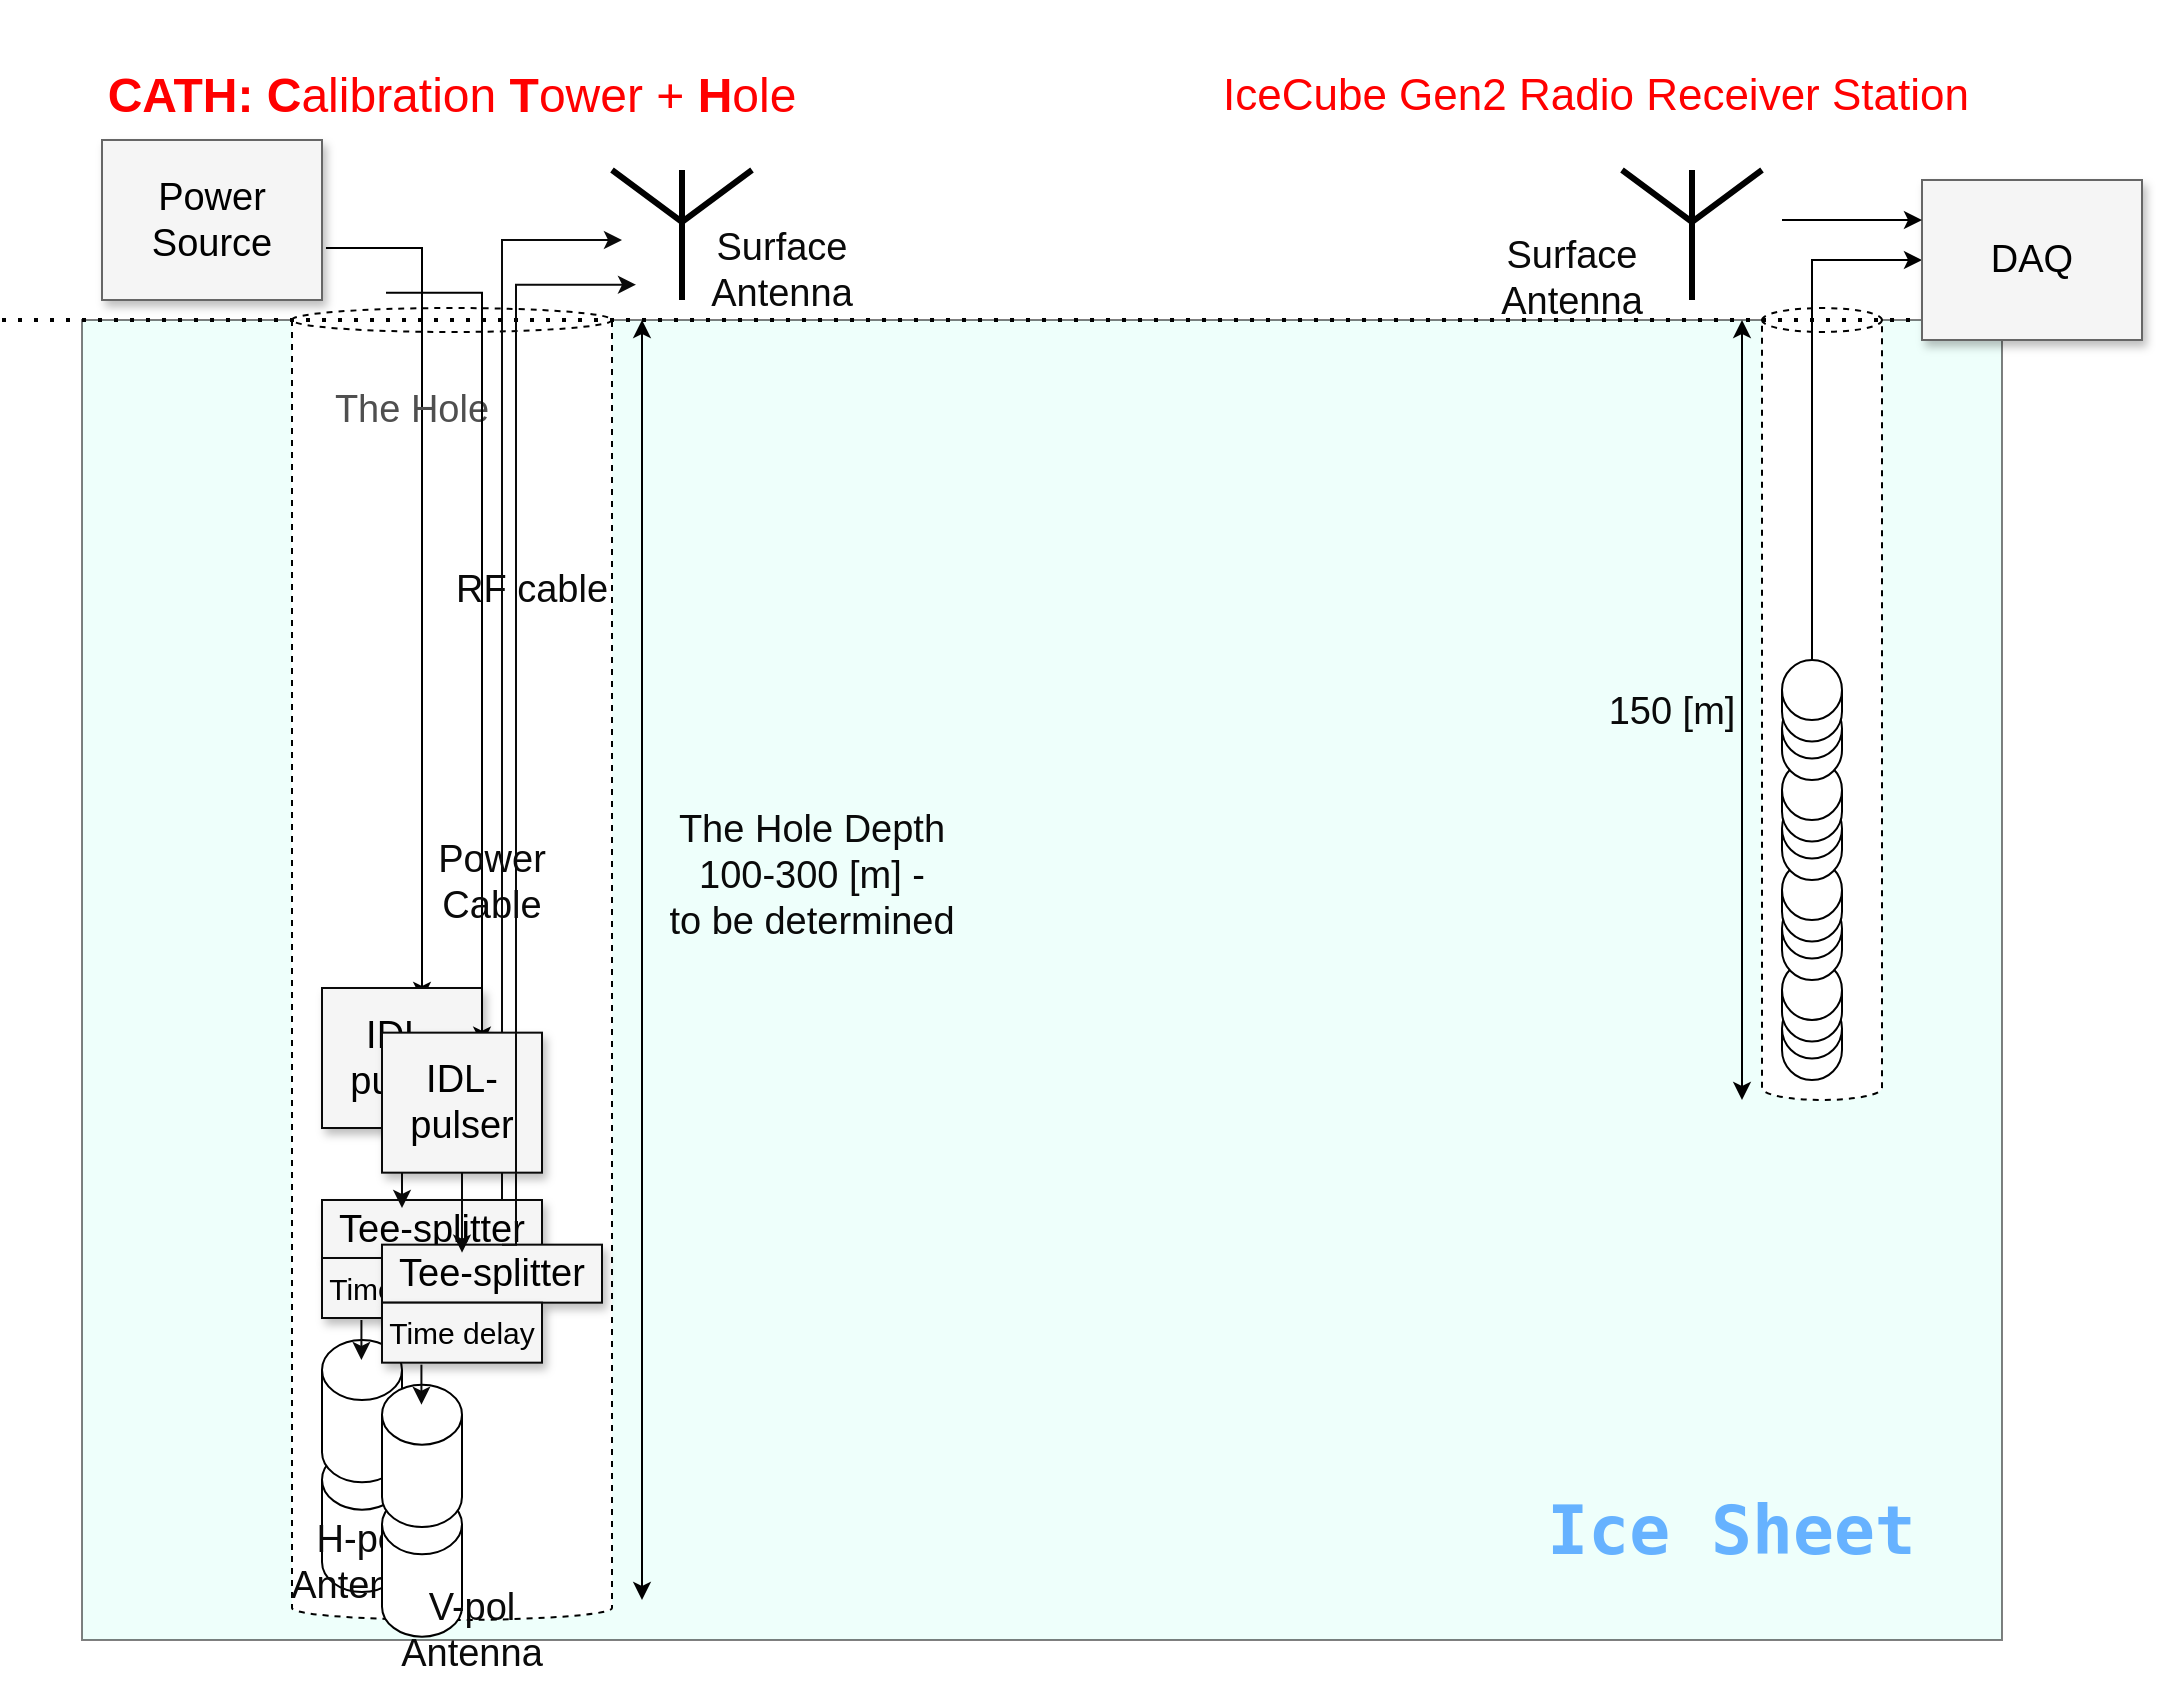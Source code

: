 <mxfile version="21.3.8" type="github">
  <diagram name="Page-1" id="90a13364-a465-7bf4-72fc-28e22215d7a0">
    <mxGraphModel dx="1468" dy="988" grid="1" gridSize="10" guides="1" tooltips="1" connect="1" arrows="1" fold="1" page="1" pageScale="1.5" pageWidth="1169" pageHeight="826" background="none" math="0" shadow="0">
      <root>
        <mxCell id="0" style=";html=1;" />
        <mxCell id="1" style=";html=1;" parent="0" />
        <mxCell id="r9dUmVedtfp5cOGke26F-2" value="" style="rounded=0;whiteSpace=wrap;html=1;fillColor=#DEFFF7;opacity=50;movable=0;resizable=0;rotatable=0;deletable=0;editable=0;locked=1;connectable=0;" parent="1" vertex="1">
          <mxGeometry x="120" y="200" width="960" height="660" as="geometry" />
        </mxCell>
        <mxCell id="YzKj1ZApkS9-Ht2kz3JE-1" value="" style="shape=cylinder3;whiteSpace=wrap;html=1;boundedLbl=1;backgroundOutline=1;size=6;dashed=1;" parent="1" vertex="1">
          <mxGeometry x="225" y="194" width="160" height="656" as="geometry" />
        </mxCell>
        <mxCell id="3a17f1ce550125da-24" style="edgeStyle=elbowEdgeStyle;rounded=0;html=1;startArrow=none;startFill=0;jettySize=auto;orthogonalLoop=1;fontSize=18;strokeColor=#0A0A0A;strokeWidth=1;exitX=0.75;exitY=0;exitDx=0;exitDy=0;" parent="1" source="YzKj1ZApkS9-Ht2kz3JE-7" edge="1">
          <mxGeometry relative="1" as="geometry">
            <mxPoint x="330" y="590" as="sourcePoint" />
            <mxPoint x="390" y="160" as="targetPoint" />
            <Array as="points">
              <mxPoint x="330" y="100" />
              <mxPoint x="354.5" y="699" />
            </Array>
          </mxGeometry>
        </mxCell>
        <mxCell id="YzKj1ZApkS9-Ht2kz3JE-14" value="" style="endArrow=classic;html=1;rounded=0;exitX=1.018;exitY=0.675;exitDx=0;exitDy=0;exitPerimeter=0;" parent="1" source="YzKj1ZApkS9-Ht2kz3JE-13" edge="1">
          <mxGeometry width="50" height="50" relative="1" as="geometry">
            <mxPoint x="580" y="320" as="sourcePoint" />
            <mxPoint x="290" y="540" as="targetPoint" />
            <Array as="points">
              <mxPoint x="290" y="164" />
            </Array>
          </mxGeometry>
        </mxCell>
        <mxCell id="YzKj1ZApkS9-Ht2kz3JE-27" style="edgeStyle=orthogonalEdgeStyle;rounded=0;orthogonalLoop=1;jettySize=auto;html=1;exitX=0.5;exitY=1;exitDx=0;exitDy=0;exitPerimeter=0;" parent="1" source="YzKj1ZApkS9-Ht2kz3JE-1" target="YzKj1ZApkS9-Ht2kz3JE-1" edge="1">
          <mxGeometry relative="1" as="geometry" />
        </mxCell>
        <mxCell id="YzKj1ZApkS9-Ht2kz3JE-34" value="" style="edgeStyle=none;orthogonalLoop=1;jettySize=auto;html=1;rounded=0;startArrow=classic;startFill=1;" parent="1" edge="1">
          <mxGeometry width="80" relative="1" as="geometry">
            <mxPoint x="400" y="200" as="sourcePoint" />
            <mxPoint x="400" y="840" as="targetPoint" />
            <Array as="points" />
          </mxGeometry>
        </mxCell>
        <mxCell id="YzKj1ZApkS9-Ht2kz3JE-35" value="&lt;div style=&quot;font-size: 19px;&quot;&gt;&lt;font style=&quot;font-size: 19px;&quot; color=&quot;#0a0a0a&quot;&gt;The Hole Depth 100-300 [m] - &lt;br style=&quot;font-size: 19px;&quot;&gt;&lt;/font&gt;&lt;/div&gt;&lt;div style=&quot;font-size: 19px;&quot;&gt;&lt;font style=&quot;font-size: 19px;&quot; color=&quot;#0a0a0a&quot;&gt;to be determined&lt;/font&gt;&lt;/div&gt;" style="text;strokeColor=none;align=center;fillColor=none;html=1;verticalAlign=middle;whiteSpace=wrap;rounded=0;strokeWidth=4;fontStyle=0;fontSize=19;fontColor=#4F4F4F;" parent="1" vertex="1">
          <mxGeometry x="410" y="430" width="150" height="96" as="geometry" />
        </mxCell>
        <mxCell id="YzKj1ZApkS9-Ht2kz3JE-36" value="&lt;font style=&quot;font-size: 24px;&quot;&gt;&lt;b&gt;CATH:&lt;/b&gt; &lt;b&gt;C&lt;/b&gt;alibration &lt;b&gt;T&lt;/b&gt;ower + &lt;b&gt;H&lt;/b&gt;ole&lt;/font&gt;" style="text;strokeColor=none;align=center;fillColor=none;html=1;verticalAlign=middle;whiteSpace=wrap;rounded=0;strokeWidth=4;fontStyle=0;fontSize=17;fontColor=#FF0000;" parent="1" vertex="1">
          <mxGeometry x="110" y="58" width="390" height="60" as="geometry" />
        </mxCell>
        <mxCell id="YzKj1ZApkS9-Ht2kz3JE-37" value="&lt;div style=&quot;font-size: 22px;&quot;&gt;&lt;span style=&quot;font-size: 22px;&quot;&gt;IceCube Gen2 Radio Receiver Station &lt;br style=&quot;font-size: 22px;&quot;&gt;&lt;/span&gt;&lt;/div&gt;&lt;div style=&quot;font-size: 22px;&quot;&gt;&lt;span style=&quot;font-size: 22px;&quot;&gt;&lt;/span&gt;&lt;/div&gt;" style="text;strokeColor=none;align=center;fillColor=none;html=1;verticalAlign=middle;whiteSpace=wrap;rounded=0;strokeWidth=4;fontStyle=0;fontSize=22;fontColor=#FF0000;" parent="1" vertex="1">
          <mxGeometry x="682" y="40" width="390" height="96" as="geometry" />
        </mxCell>
        <mxCell id="YzKj1ZApkS9-Ht2kz3JE-38" value="" style="shape=cylinder3;whiteSpace=wrap;html=1;boundedLbl=1;backgroundOutline=1;size=6;dashed=1;" parent="1" vertex="1">
          <mxGeometry x="960" y="194" width="60" height="396" as="geometry" />
        </mxCell>
        <mxCell id="YzKj1ZApkS9-Ht2kz3JE-39" value="&lt;font style=&quot;font-size: 19px;&quot; color=&quot;#0a0a0a&quot;&gt;Surface Antenna&lt;br style=&quot;font-size: 19px;&quot;&gt;&lt;/font&gt;" style="text;strokeColor=none;align=center;fillColor=none;html=1;verticalAlign=middle;whiteSpace=wrap;rounded=0;strokeWidth=4;fontStyle=0;fontSize=19;fontColor=#4F4F4F;" parent="1" vertex="1">
          <mxGeometry x="820" y="164" width="90" height="30" as="geometry" />
        </mxCell>
        <mxCell id="YzKj1ZApkS9-Ht2kz3JE-2" value="The Hole" style="text;strokeColor=none;align=center;fillColor=none;html=1;verticalAlign=middle;whiteSpace=wrap;rounded=0;strokeWidth=4;fontStyle=0;fontSize=19;fontColor=#4F4F4F;" parent="1" vertex="1">
          <mxGeometry x="240" y="230" width="90" height="30" as="geometry" />
        </mxCell>
        <mxCell id="YzKj1ZApkS9-Ht2kz3JE-13" value="Power Source" style="whiteSpace=wrap;html=1;shadow=1;fontSize=19;fillColor=#f5f5f5;strokeColor=#666666;" parent="1" vertex="1">
          <mxGeometry x="130" y="110" width="110" height="80" as="geometry" />
        </mxCell>
        <mxCell id="YzKj1ZApkS9-Ht2kz3JE-23" value="" style="verticalLabelPosition=bottom;shadow=0;dashed=0;align=center;html=1;verticalAlign=top;shape=mxgraph.electrical.radio.aerial_-_antenna_1;strokeWidth=3;" parent="1" vertex="1">
          <mxGeometry x="385" y="125" width="70" height="65" as="geometry" />
        </mxCell>
        <mxCell id="YzKj1ZApkS9-Ht2kz3JE-24" value="&lt;font style=&quot;font-size: 19px;&quot; color=&quot;#0a0a0a&quot;&gt;Surface Antenna&lt;br style=&quot;font-size: 19px;&quot;&gt;&lt;/font&gt;" style="text;strokeColor=none;align=center;fillColor=none;html=1;verticalAlign=middle;whiteSpace=wrap;rounded=0;strokeWidth=4;fontStyle=0;fontSize=19;fontColor=#4F4F4F;" parent="1" vertex="1">
          <mxGeometry x="425" y="160" width="90" height="30" as="geometry" />
        </mxCell>
        <mxCell id="YzKj1ZApkS9-Ht2kz3JE-40" value="" style="verticalLabelPosition=bottom;shadow=0;dashed=0;align=center;html=1;verticalAlign=top;shape=mxgraph.electrical.radio.aerial_-_antenna_1;strokeWidth=3;" parent="1" vertex="1">
          <mxGeometry x="890" y="125" width="70" height="65" as="geometry" />
        </mxCell>
        <mxCell id="YzKj1ZApkS9-Ht2kz3JE-64" value="" style="group" parent="1" vertex="1" connectable="0">
          <mxGeometry x="970" y="520" width="30" height="60" as="geometry" />
        </mxCell>
        <mxCell id="YzKj1ZApkS9-Ht2kz3JE-65" value="" style="shape=cylinder3;whiteSpace=wrap;html=1;boundedLbl=1;backgroundOutline=1;size=15;container=1;" parent="YzKj1ZApkS9-Ht2kz3JE-64" vertex="1">
          <mxGeometry y="19.243" width="30" height="40.757" as="geometry" />
        </mxCell>
        <mxCell id="YzKj1ZApkS9-Ht2kz3JE-66" value="" style="shape=cylinder3;whiteSpace=wrap;html=1;boundedLbl=1;backgroundOutline=1;size=15;" parent="YzKj1ZApkS9-Ht2kz3JE-64" vertex="1">
          <mxGeometry width="30" height="40.757" as="geometry" />
        </mxCell>
        <mxCell id="YzKj1ZApkS9-Ht2kz3JE-61" value="" style="group" parent="1" vertex="1" connectable="0">
          <mxGeometry x="970" y="470" width="30" height="60" as="geometry" />
        </mxCell>
        <mxCell id="YzKj1ZApkS9-Ht2kz3JE-62" value="" style="shape=cylinder3;whiteSpace=wrap;html=1;boundedLbl=1;backgroundOutline=1;size=15;container=1;" parent="YzKj1ZApkS9-Ht2kz3JE-61" vertex="1">
          <mxGeometry y="19.243" width="30" height="40.757" as="geometry" />
        </mxCell>
        <mxCell id="YzKj1ZApkS9-Ht2kz3JE-63" value="" style="shape=cylinder3;whiteSpace=wrap;html=1;boundedLbl=1;backgroundOutline=1;size=15;" parent="YzKj1ZApkS9-Ht2kz3JE-61" vertex="1">
          <mxGeometry width="30" height="40.757" as="geometry" />
        </mxCell>
        <mxCell id="YzKj1ZApkS9-Ht2kz3JE-57" value="" style="group" parent="1" vertex="1" connectable="0">
          <mxGeometry x="970" y="420" width="30" height="60" as="geometry" />
        </mxCell>
        <mxCell id="YzKj1ZApkS9-Ht2kz3JE-58" value="" style="shape=cylinder3;whiteSpace=wrap;html=1;boundedLbl=1;backgroundOutline=1;size=15;container=1;" parent="YzKj1ZApkS9-Ht2kz3JE-57" vertex="1">
          <mxGeometry y="19.243" width="30" height="40.757" as="geometry" />
        </mxCell>
        <mxCell id="YzKj1ZApkS9-Ht2kz3JE-59" value="" style="shape=cylinder3;whiteSpace=wrap;html=1;boundedLbl=1;backgroundOutline=1;size=15;" parent="YzKj1ZApkS9-Ht2kz3JE-57" vertex="1">
          <mxGeometry width="30" height="40.757" as="geometry" />
        </mxCell>
        <mxCell id="YzKj1ZApkS9-Ht2kz3JE-53" value="" style="group" parent="1" vertex="1" connectable="0">
          <mxGeometry x="970" y="370" width="30" height="60" as="geometry" />
        </mxCell>
        <mxCell id="YzKj1ZApkS9-Ht2kz3JE-54" value="" style="shape=cylinder3;whiteSpace=wrap;html=1;boundedLbl=1;backgroundOutline=1;size=15;container=1;" parent="YzKj1ZApkS9-Ht2kz3JE-53" vertex="1">
          <mxGeometry y="19.243" width="30" height="40.757" as="geometry" />
        </mxCell>
        <mxCell id="YzKj1ZApkS9-Ht2kz3JE-55" value="" style="shape=cylinder3;whiteSpace=wrap;html=1;boundedLbl=1;backgroundOutline=1;size=15;" parent="YzKj1ZApkS9-Ht2kz3JE-53" vertex="1">
          <mxGeometry width="30" height="40.757" as="geometry" />
        </mxCell>
        <mxCell id="YzKj1ZApkS9-Ht2kz3JE-73" value="" style="edgeStyle=none;orthogonalLoop=1;jettySize=auto;html=1;rounded=0;entryX=0;entryY=0.5;entryDx=0;entryDy=0;" parent="1" source="YzKj1ZApkS9-Ht2kz3JE-55" target="xaUiZIV8ruANzK8FW52S-6" edge="1">
          <mxGeometry width="80" relative="1" as="geometry">
            <mxPoint x="980" y="370" as="sourcePoint" />
            <mxPoint x="950" y="170" as="targetPoint" />
            <Array as="points">
              <mxPoint x="985" y="170" />
            </Array>
          </mxGeometry>
        </mxCell>
        <mxCell id="YzKj1ZApkS9-Ht2kz3JE-76" value="" style="edgeStyle=none;orthogonalLoop=1;jettySize=auto;html=1;rounded=0;startArrow=classic;startFill=1;" parent="1" edge="1">
          <mxGeometry width="80" relative="1" as="geometry">
            <mxPoint x="950" y="200" as="sourcePoint" />
            <mxPoint x="950" y="590" as="targetPoint" />
            <Array as="points" />
          </mxGeometry>
        </mxCell>
        <mxCell id="YzKj1ZApkS9-Ht2kz3JE-77" value="&lt;font style=&quot;font-size: 19px;&quot; color=&quot;#0a0a0a&quot;&gt;150 [m]&lt;/font&gt;" style="text;strokeColor=none;align=center;fillColor=none;html=1;verticalAlign=middle;whiteSpace=wrap;rounded=0;strokeWidth=4;fontStyle=0;fontSize=19;fontColor=#4F4F4F;" parent="1" vertex="1">
          <mxGeometry x="850" y="348" width="130" height="96" as="geometry" />
        </mxCell>
        <mxCell id="YzKj1ZApkS9-Ht2kz3JE-81" value="" style="group" parent="1" vertex="1" connectable="0">
          <mxGeometry x="190" y="444" width="180" height="392" as="geometry" />
        </mxCell>
        <mxCell id="ahNGhq3_BCvuxfhm12wx-1" value="" style="group" vertex="1" connectable="0" parent="YzKj1ZApkS9-Ht2kz3JE-81">
          <mxGeometry width="160" height="392" as="geometry" />
        </mxCell>
        <mxCell id="YzKj1ZApkS9-Ht2kz3JE-3" value="IDL-pulser" style="whiteSpace=wrap;html=1;shadow=1;fontSize=19;fillColor=#f5f5f5;strokeColor=#0A0A0A;strokeWidth=1;" parent="ahNGhq3_BCvuxfhm12wx-1" vertex="1">
          <mxGeometry x="50" y="90" width="80" height="70" as="geometry" />
        </mxCell>
        <mxCell id="YzKj1ZApkS9-Ht2kz3JE-7" value="Tee-splitter" style="whiteSpace=wrap;html=1;shadow=1;fontSize=19;fillColor=#f5f5f5;strokeColor=#0A0A0A;strokeWidth=1;" parent="ahNGhq3_BCvuxfhm12wx-1" vertex="1">
          <mxGeometry x="50" y="196" width="110" height="29" as="geometry" />
        </mxCell>
        <mxCell id="YzKj1ZApkS9-Ht2kz3JE-4" style="edgeStyle=elbowEdgeStyle;rounded=0;html=1;startArrow=none;startFill=0;jettySize=auto;orthogonalLoop=1;fontSize=18;strokeColor=#0A0A0A;strokeWidth=1;" parent="ahNGhq3_BCvuxfhm12wx-1" edge="1">
          <mxGeometry relative="1" as="geometry">
            <mxPoint x="90" y="160" as="sourcePoint" />
            <mxPoint x="90" y="200" as="targetPoint" />
            <Array as="points">
              <mxPoint x="90" y="180" />
              <mxPoint x="120" y="190" />
            </Array>
          </mxGeometry>
        </mxCell>
        <mxCell id="YzKj1ZApkS9-Ht2kz3JE-18" value="" style="group" parent="ahNGhq3_BCvuxfhm12wx-1" vertex="1" connectable="0">
          <mxGeometry x="50" y="266" width="65" height="126" as="geometry" />
        </mxCell>
        <mxCell id="YzKj1ZApkS9-Ht2kz3JE-17" value="" style="shape=cylinder3;whiteSpace=wrap;html=1;boundedLbl=1;backgroundOutline=1;size=15;" parent="YzKj1ZApkS9-Ht2kz3JE-18" vertex="1">
          <mxGeometry y="54.847" width="40" height="71.153" as="geometry" />
        </mxCell>
        <mxCell id="YzKj1ZApkS9-Ht2kz3JE-16" value="" style="shape=cylinder3;whiteSpace=wrap;html=1;boundedLbl=1;backgroundOutline=1;size=15;" parent="YzKj1ZApkS9-Ht2kz3JE-18" vertex="1">
          <mxGeometry width="40" height="71.153" as="geometry" />
        </mxCell>
        <mxCell id="3a17f1ce550125da-25" style="edgeStyle=elbowEdgeStyle;rounded=0;html=1;startArrow=none;startFill=0;jettySize=auto;orthogonalLoop=1;fontSize=18;strokeColor=#0A0A0A;strokeWidth=1;elbow=vertical;" parent="YzKj1ZApkS9-Ht2kz3JE-18" edge="1">
          <mxGeometry relative="1" as="geometry">
            <mxPoint x="19.71" y="-10" as="sourcePoint" />
            <mxPoint x="20" y="10" as="targetPoint" />
            <Array as="points">
              <mxPoint x="19.71" y="10" />
              <mxPoint x="49.71" y="20" />
            </Array>
          </mxGeometry>
        </mxCell>
        <mxCell id="YzKj1ZApkS9-Ht2kz3JE-19" value="&lt;font style=&quot;font-size: 19px;&quot; color=&quot;#0a0a0a&quot;&gt;H-pol Antenna&lt;br style=&quot;font-size: 19px;&quot;&gt;&lt;/font&gt;" style="text;strokeColor=none;align=center;fillColor=none;html=1;verticalAlign=middle;whiteSpace=wrap;rounded=0;strokeWidth=4;fontStyle=0;fontSize=19;fontColor=#4F4F4F;" parent="YzKj1ZApkS9-Ht2kz3JE-18" vertex="1">
          <mxGeometry x="-25" y="96" width="90" height="30" as="geometry" />
        </mxCell>
        <mxCell id="r9dUmVedtfp5cOGke26F-14" value="&lt;font style=&quot;font-size: 15px;&quot;&gt;Time delay &lt;br&gt;&lt;/font&gt;" style="whiteSpace=wrap;html=1;shadow=1;fontSize=19;fillColor=#f5f5f5;strokeColor=#0A0A0A;strokeWidth=1;" parent="ahNGhq3_BCvuxfhm12wx-1" vertex="1">
          <mxGeometry x="50" y="225" width="80" height="30" as="geometry" />
        </mxCell>
        <mxCell id="r9dUmVedtfp5cOGke26F-1" value="" style="endArrow=none;dashed=1;html=1;dashPattern=1 3;strokeWidth=2;rounded=0;" parent="1" edge="1">
          <mxGeometry width="50" height="50" relative="1" as="geometry">
            <mxPoint x="80" y="200" as="sourcePoint" />
            <mxPoint x="1130" y="200" as="targetPoint" />
          </mxGeometry>
        </mxCell>
        <mxCell id="r9dUmVedtfp5cOGke26F-4" value="&lt;pre&gt;&lt;font style=&quot;font-size: 34px;&quot;&gt;&lt;b&gt;Ice Sheet &lt;/b&gt;&lt;/font&gt;&lt;/pre&gt;" style="text;strokeColor=none;align=center;fillColor=none;html=1;verticalAlign=middle;whiteSpace=wrap;rounded=0;fontColor=#66B2FF;" parent="1" vertex="1">
          <mxGeometry x="860" y="760" width="190" height="90" as="geometry" />
        </mxCell>
        <mxCell id="r9dUmVedtfp5cOGke26F-13" value="&lt;font style=&quot;font-size: 19px;&quot; color=&quot;#0a0a0a&quot;&gt;RF cable&lt;br&gt;&lt;/font&gt;" style="text;strokeColor=none;align=center;fillColor=none;html=1;verticalAlign=middle;whiteSpace=wrap;rounded=0;strokeWidth=4;fontStyle=0;fontSize=19;fontColor=#4F4F4F;" parent="1" vertex="1">
          <mxGeometry x="300" y="320" width="90" height="30" as="geometry" />
        </mxCell>
        <mxCell id="xaUiZIV8ruANzK8FW52S-6" value="DAQ" style="whiteSpace=wrap;html=1;shadow=1;fontSize=19;fillColor=#f5f5f5;strokeColor=#666666;" parent="1" vertex="1">
          <mxGeometry x="1040" y="130" width="110" height="80" as="geometry" />
        </mxCell>
        <mxCell id="xaUiZIV8ruANzK8FW52S-7" value="" style="endArrow=classic;html=1;rounded=0;entryX=0;entryY=0.25;entryDx=0;entryDy=0;" parent="1" target="xaUiZIV8ruANzK8FW52S-6" edge="1">
          <mxGeometry width="50" height="50" relative="1" as="geometry">
            <mxPoint x="970" y="150" as="sourcePoint" />
            <mxPoint x="510" y="540" as="targetPoint" />
          </mxGeometry>
        </mxCell>
        <mxCell id="ahNGhq3_BCvuxfhm12wx-18" value="" style="endArrow=classic;html=1;rounded=0;exitX=1.018;exitY=0.675;exitDx=0;exitDy=0;exitPerimeter=0;" edge="1" parent="1">
          <mxGeometry width="50" height="50" relative="1" as="geometry">
            <mxPoint x="272" y="186.33" as="sourcePoint" />
            <mxPoint x="320" y="562.33" as="targetPoint" />
            <Array as="points">
              <mxPoint x="320" y="186.33" />
            </Array>
          </mxGeometry>
        </mxCell>
        <mxCell id="ahNGhq3_BCvuxfhm12wx-19" style="edgeStyle=orthogonalEdgeStyle;rounded=0;orthogonalLoop=1;jettySize=auto;html=1;exitX=0.5;exitY=1;exitDx=0;exitDy=0;exitPerimeter=0;" edge="1" parent="1">
          <mxGeometry relative="1" as="geometry">
            <mxPoint x="335" y="872.33" as="sourcePoint" />
            <mxPoint x="335" y="872.33" as="targetPoint" />
          </mxGeometry>
        </mxCell>
        <mxCell id="ahNGhq3_BCvuxfhm12wx-21" value="IDL-pulser" style="whiteSpace=wrap;html=1;shadow=1;fontSize=19;fillColor=#f5f5f5;strokeColor=#0A0A0A;strokeWidth=1;" vertex="1" parent="1">
          <mxGeometry x="270" y="556.33" width="80" height="70" as="geometry" />
        </mxCell>
        <mxCell id="ahNGhq3_BCvuxfhm12wx-22" value="Tee-splitter" style="whiteSpace=wrap;html=1;shadow=1;fontSize=19;fillColor=#f5f5f5;strokeColor=#0A0A0A;strokeWidth=1;" vertex="1" parent="1">
          <mxGeometry x="270" y="662.33" width="110" height="29" as="geometry" />
        </mxCell>
        <mxCell id="ahNGhq3_BCvuxfhm12wx-23" style="edgeStyle=elbowEdgeStyle;rounded=0;html=1;startArrow=none;startFill=0;jettySize=auto;orthogonalLoop=1;fontSize=18;strokeColor=#0A0A0A;strokeWidth=1;" edge="1" parent="1">
          <mxGeometry relative="1" as="geometry">
            <mxPoint x="310" y="626.33" as="sourcePoint" />
            <mxPoint x="310" y="666.33" as="targetPoint" />
            <Array as="points">
              <mxPoint x="310" y="646.33" />
              <mxPoint x="340" y="656.33" />
            </Array>
          </mxGeometry>
        </mxCell>
        <mxCell id="ahNGhq3_BCvuxfhm12wx-24" value="&lt;font style=&quot;font-size: 19px;&quot; color=&quot;#0a0a0a&quot;&gt;Power Cable&lt;br style=&quot;font-size: 19px;&quot;&gt;&lt;/font&gt;" style="text;strokeColor=none;align=center;fillColor=none;html=1;verticalAlign=middle;whiteSpace=wrap;rounded=0;strokeWidth=4;fontStyle=0;fontSize=19;fontColor=#4F4F4F;" vertex="1" parent="1">
          <mxGeometry x="280" y="466.33" width="90" height="30" as="geometry" />
        </mxCell>
        <mxCell id="ahNGhq3_BCvuxfhm12wx-25" value="" style="group" vertex="1" connectable="0" parent="1">
          <mxGeometry x="270" y="732.33" width="40" height="126" as="geometry" />
        </mxCell>
        <mxCell id="ahNGhq3_BCvuxfhm12wx-26" value="" style="shape=cylinder3;whiteSpace=wrap;html=1;boundedLbl=1;backgroundOutline=1;size=15;" vertex="1" parent="ahNGhq3_BCvuxfhm12wx-25">
          <mxGeometry y="54.847" width="40" height="71.153" as="geometry" />
        </mxCell>
        <mxCell id="ahNGhq3_BCvuxfhm12wx-27" value="" style="shape=cylinder3;whiteSpace=wrap;html=1;boundedLbl=1;backgroundOutline=1;size=15;" vertex="1" parent="ahNGhq3_BCvuxfhm12wx-25">
          <mxGeometry width="40" height="71.153" as="geometry" />
        </mxCell>
        <mxCell id="ahNGhq3_BCvuxfhm12wx-28" style="edgeStyle=elbowEdgeStyle;rounded=0;html=1;startArrow=none;startFill=0;jettySize=auto;orthogonalLoop=1;fontSize=18;strokeColor=#0A0A0A;strokeWidth=1;elbow=vertical;" edge="1" parent="ahNGhq3_BCvuxfhm12wx-25">
          <mxGeometry relative="1" as="geometry">
            <mxPoint x="19.71" y="-10" as="sourcePoint" />
            <mxPoint x="20" y="10" as="targetPoint" />
            <Array as="points">
              <mxPoint x="19.71" y="10" />
              <mxPoint x="49.71" y="20" />
            </Array>
          </mxGeometry>
        </mxCell>
        <mxCell id="ahNGhq3_BCvuxfhm12wx-29" value="&lt;font style=&quot;font-size: 19px;&quot; color=&quot;#0a0a0a&quot;&gt;V-pol Antenna&lt;br style=&quot;font-size: 19px;&quot;&gt;&lt;/font&gt;" style="text;strokeColor=none;align=center;fillColor=none;html=1;verticalAlign=middle;whiteSpace=wrap;rounded=0;strokeWidth=4;fontStyle=0;fontSize=19;fontColor=#4F4F4F;" vertex="1" parent="1">
          <mxGeometry x="270" y="840" width="90" height="30" as="geometry" />
        </mxCell>
        <mxCell id="ahNGhq3_BCvuxfhm12wx-30" value="&lt;font style=&quot;font-size: 15px;&quot;&gt;Time delay &lt;br&gt;&lt;/font&gt;" style="whiteSpace=wrap;html=1;shadow=1;fontSize=19;fillColor=#f5f5f5;strokeColor=#0A0A0A;strokeWidth=1;" vertex="1" parent="1">
          <mxGeometry x="270" y="691.33" width="80" height="30" as="geometry" />
        </mxCell>
        <mxCell id="ahNGhq3_BCvuxfhm12wx-31" style="edgeStyle=elbowEdgeStyle;rounded=0;html=1;startArrow=none;startFill=0;jettySize=auto;orthogonalLoop=1;fontSize=18;strokeColor=#0A0A0A;strokeWidth=1;exitX=0.75;exitY=0;exitDx=0;exitDy=0;" edge="1" parent="1">
          <mxGeometry relative="1" as="geometry">
            <mxPoint x="330" y="662.33" as="sourcePoint" />
            <mxPoint x="397" y="182.33" as="targetPoint" />
            <Array as="points">
              <mxPoint x="337" y="122.33" />
              <mxPoint x="361.5" y="721.33" />
            </Array>
          </mxGeometry>
        </mxCell>
      </root>
    </mxGraphModel>
  </diagram>
</mxfile>
